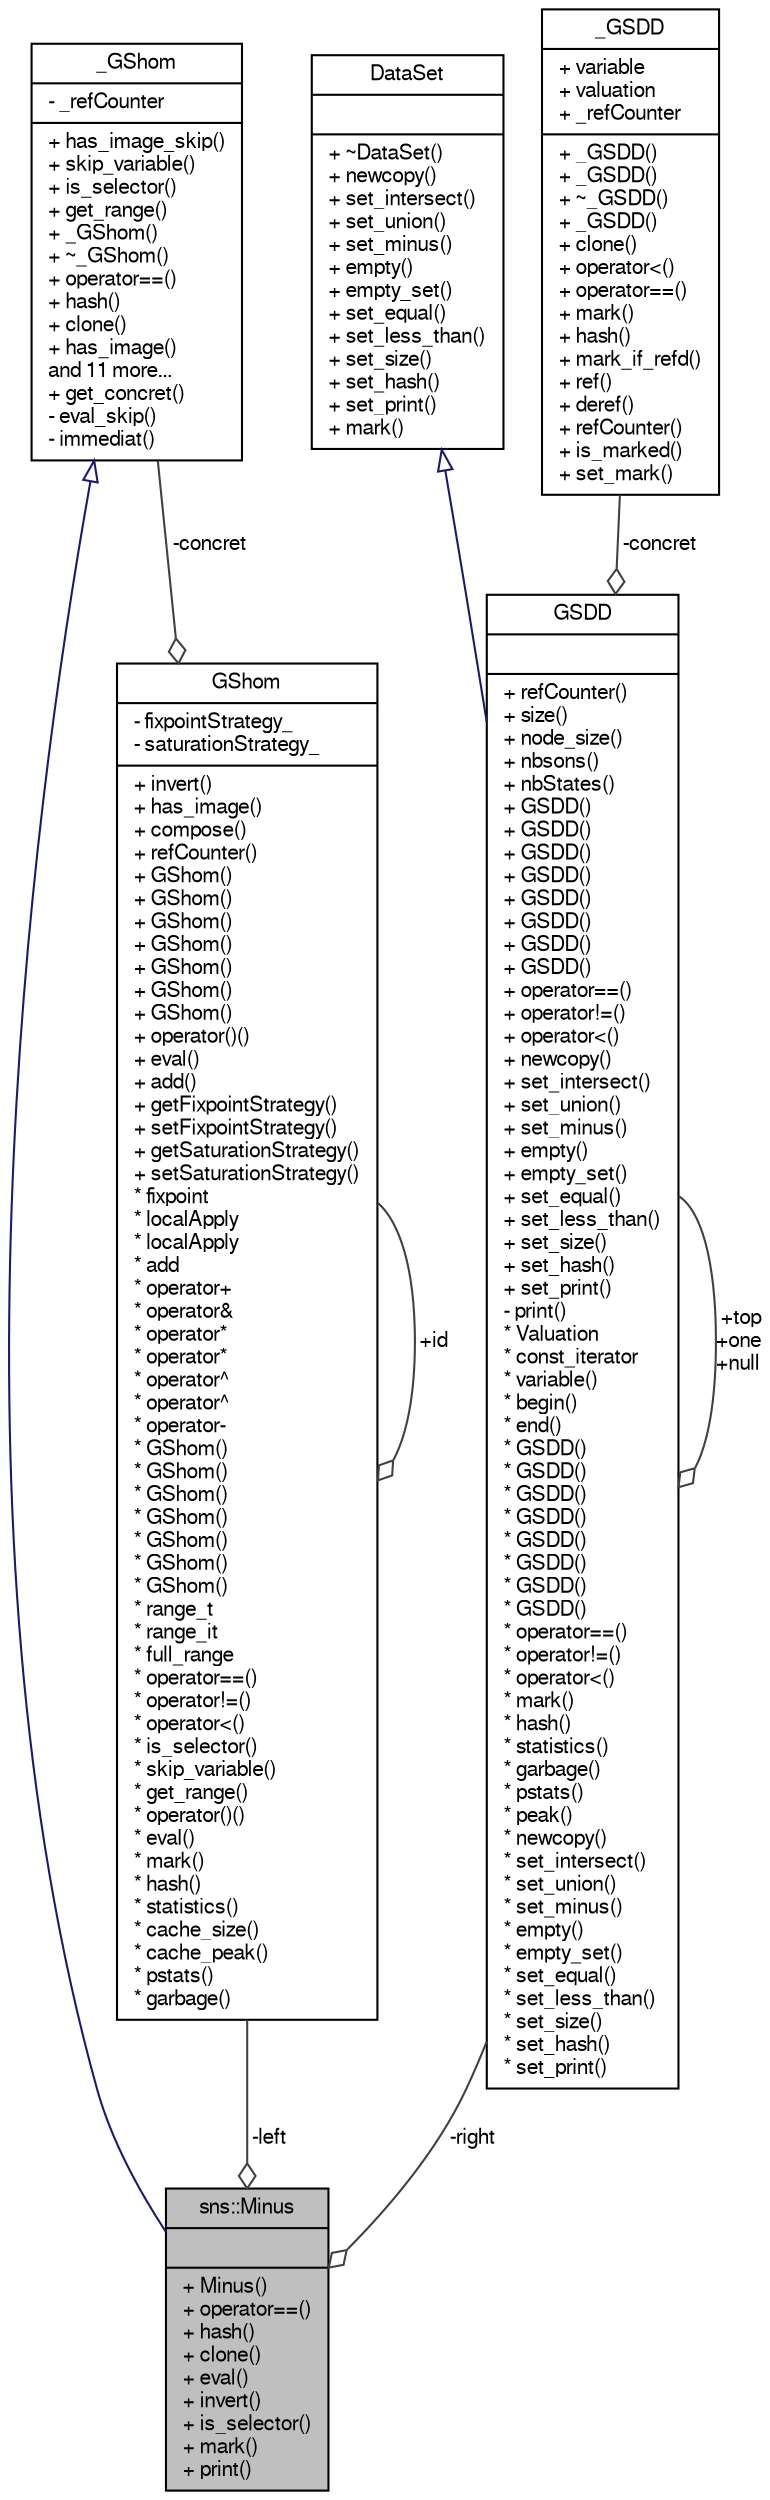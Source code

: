 digraph "sns::Minus"
{
  edge [fontname="FreeSans",fontsize="10",labelfontname="FreeSans",labelfontsize="10"];
  node [fontname="FreeSans",fontsize="10",shape=record];
  Node1 [label="{sns::Minus\n||+ Minus()\l+ operator==()\l+ hash()\l+ clone()\l+ eval()\l+ invert()\l+ is_selector()\l+ mark()\l+ print()\l}",height=0.2,width=0.4,color="black", fillcolor="grey75", style="filled" fontcolor="black"];
  Node2 -> Node1 [dir="back",color="midnightblue",fontsize="10",style="solid",arrowtail="onormal",fontname="FreeSans"];
  Node2 [label="{_GShom\n|- _refCounter\l|+ has_image_skip()\l+ skip_variable()\l+ is_selector()\l+ get_range()\l+ _GShom()\l+ ~_GShom()\l+ operator==()\l+ hash()\l+ clone()\l+ has_image()\land 11 more...\l+ get_concret()\l- eval_skip()\l- immediat()\l}",height=0.2,width=0.4,color="black", fillcolor="white", style="filled",URL="$class__GShom.html",tooltip="The concrete data class for Homomorphisms. "];
  Node3 -> Node1 [color="grey25",fontsize="10",style="solid",label=" -left" ,arrowhead="odiamond",fontname="FreeSans"];
  Node3 [label="{GShom\n|- fixpointStrategy_\l- saturationStrategy_\l|+ invert()\l+ has_image()\l+ compose()\l+ refCounter()\l+ GShom()\l+ GShom()\l+ GShom()\l+ GShom()\l+ GShom()\l+ GShom()\l+ GShom()\l+ operator()()\l+ eval()\l+ add()\l+ getFixpointStrategy()\l+ setFixpointStrategy()\l+ getSaturationStrategy()\l+ setSaturationStrategy()\l* fixpoint\l* localApply\l* localApply\l* add\l* operator+\l* operator&\l* operator*\l* operator*\l* operator^\l* operator^\l* operator-\l* GShom()\l* GShom()\l* GShom()\l* GShom()\l* GShom()\l* GShom()\l* GShom()\l* range_t\l* range_it\l* full_range\l* operator==()\l* operator!=()\l* operator\<()\l* is_selector()\l* skip_variable()\l* get_range()\l* operator()()\l* eval()\l* mark()\l* hash()\l* statistics()\l* cache_size()\l* cache_peak()\l* pstats()\l* garbage()\l}",height=0.2,width=0.4,color="black", fillcolor="white", style="filled",URL="$classGShom.html",tooltip="This class is the base class for Homomorphisms over SDD. "];
  Node3 -> Node3 [color="grey25",fontsize="10",style="solid",label=" +id" ,arrowhead="odiamond",fontname="FreeSans"];
  Node2 -> Node3 [color="grey25",fontsize="10",style="solid",label=" -concret" ,arrowhead="odiamond",fontname="FreeSans"];
  Node4 -> Node1 [color="grey25",fontsize="10",style="solid",label=" -right" ,arrowhead="odiamond",fontname="FreeSans"];
  Node4 [label="{GSDD\n||+ refCounter()\l+ size()\l+ node_size()\l+ nbsons()\l+ nbStates()\l+ GSDD()\l+ GSDD()\l+ GSDD()\l+ GSDD()\l+ GSDD()\l+ GSDD()\l+ GSDD()\l+ GSDD()\l+ operator==()\l+ operator!=()\l+ operator\<()\l+ newcopy()\l+ set_intersect()\l+ set_union()\l+ set_minus()\l+ empty()\l+ empty_set()\l+ set_equal()\l+ set_less_than()\l+ set_size()\l+ set_hash()\l+ set_print()\l- print()\l* Valuation\l* const_iterator\l* variable()\l* begin()\l* end()\l* GSDD()\l* GSDD()\l* GSDD()\l* GSDD()\l* GSDD()\l* GSDD()\l* GSDD()\l* GSDD()\l* operator==()\l* operator!=()\l* operator\<()\l* mark()\l* hash()\l* statistics()\l* garbage()\l* pstats()\l* peak()\l* newcopy()\l* set_intersect()\l* set_union()\l* set_minus()\l* empty()\l* empty_set()\l* set_equal()\l* set_less_than()\l* set_size()\l* set_hash()\l* set_print()\l}",height=0.2,width=0.4,color="black", fillcolor="white", style="filled",URL="$classGSDD.html",tooltip="This class is the base class representing a hierarchical Set Decision Diagram. "];
  Node5 -> Node4 [dir="back",color="midnightblue",fontsize="10",style="solid",arrowtail="onormal",fontname="FreeSans"];
  Node5 [label="{DataSet\n||+ ~DataSet()\l+ newcopy()\l+ set_intersect()\l+ set_union()\l+ set_minus()\l+ empty()\l+ empty_set()\l+ set_equal()\l+ set_less_than()\l+ set_size()\l+ set_hash()\l+ set_print()\l+ mark()\l}",height=0.2,width=0.4,color="black", fillcolor="white", style="filled",URL="$classDataSet.html",tooltip="This class is an abstraction of a set of data. "];
  Node6 -> Node4 [color="grey25",fontsize="10",style="solid",label=" -concret" ,arrowhead="odiamond",fontname="FreeSans"];
  Node6 [label="{_GSDD\n|+ variable\l+ valuation\l+ _refCounter\l|+ _GSDD()\l+ _GSDD()\l+ ~_GSDD()\l+ _GSDD()\l+ clone()\l+ operator\<()\l+ operator==()\l+ mark()\l+ hash()\l+ mark_if_refd()\l+ ref()\l+ deref()\l+ refCounter()\l+ is_marked()\l+ set_mark()\l}",height=0.2,width=0.4,color="black", fillcolor="white", style="filled",URL="$class__GSDD.html"];
  Node4 -> Node4 [color="grey25",fontsize="10",style="solid",label=" +top\n+one\n+null" ,arrowhead="odiamond",fontname="FreeSans"];
}
